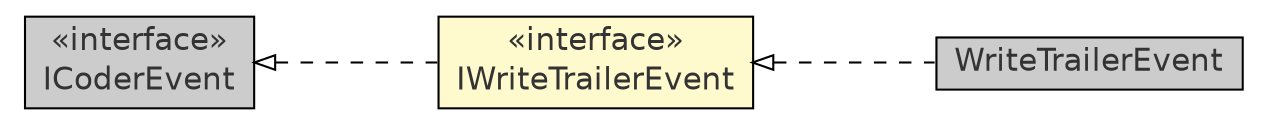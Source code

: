 #!/usr/local/bin/dot
#
# Class diagram 
# Generated by UmlGraph version 4.8 (http://www.spinellis.gr/sw/umlgraph)
#

digraph G {
	edge [fontname="Helvetica",fontsize=10,labelfontname="Helvetica",labelfontsize=10];
	node [fontname="Helvetica",fontsize=10,shape=plaintext];
	rankdir=LR;
	ranksep=1;
	// com.xuggle.mediatool.event.IWriteTrailerEvent
	c20492 [label=<<table border="0" cellborder="1" cellspacing="0" cellpadding="2" port="p" bgcolor="lemonChiffon" href="./IWriteTrailerEvent.html">
		<tr><td><table border="0" cellspacing="0" cellpadding="1">
			<tr><td> &laquo;interface&raquo; </td></tr>
			<tr><td> IWriteTrailerEvent </td></tr>
		</table></td></tr>
		</table>>, fontname="Helvetica", fontcolor="grey20", fontsize=15.0];
	// com.xuggle.mediatool.event.WriteTrailerEvent
	c20497 [label=<<table border="0" cellborder="1" cellspacing="0" cellpadding="2" port="p" bgcolor="grey80" href="./WriteTrailerEvent.html">
		<tr><td><table border="0" cellspacing="0" cellpadding="1">
			<tr><td> WriteTrailerEvent </td></tr>
		</table></td></tr>
		</table>>, fontname="Helvetica", fontcolor="grey20", fontsize=15.0];
	// com.xuggle.mediatool.event.ICoderEvent
	c20503 [label=<<table border="0" cellborder="1" cellspacing="0" cellpadding="2" port="p" bgcolor="grey80" href="./ICoderEvent.html">
		<tr><td><table border="0" cellspacing="0" cellpadding="1">
			<tr><td> &laquo;interface&raquo; </td></tr>
			<tr><td> ICoderEvent </td></tr>
		</table></td></tr>
		</table>>, fontname="Helvetica", fontcolor="grey20", fontsize=15.0];
	//com.xuggle.mediatool.event.IWriteTrailerEvent implements com.xuggle.mediatool.event.ICoderEvent
	c20503:p -> c20492:p [dir=back,arrowtail=empty,style=dashed];
	//com.xuggle.mediatool.event.WriteTrailerEvent implements com.xuggle.mediatool.event.IWriteTrailerEvent
	c20492:p -> c20497:p [dir=back,arrowtail=empty,style=dashed];
}

